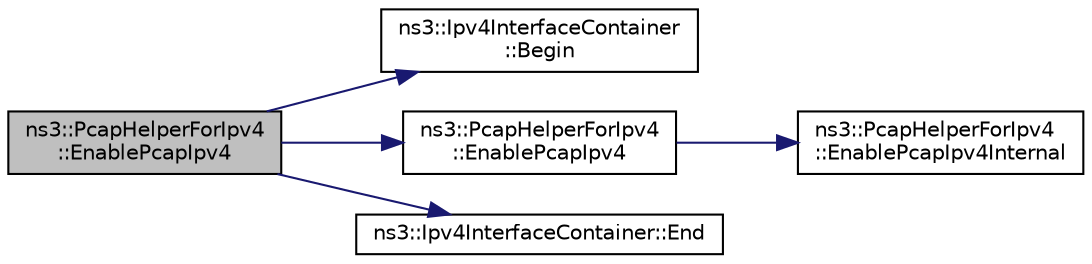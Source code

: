 digraph "ns3::PcapHelperForIpv4::EnablePcapIpv4"
{
 // LATEX_PDF_SIZE
  edge [fontname="Helvetica",fontsize="10",labelfontname="Helvetica",labelfontsize="10"];
  node [fontname="Helvetica",fontsize="10",shape=record];
  rankdir="LR";
  Node1 [label="ns3::PcapHelperForIpv4\l::EnablePcapIpv4",height=0.2,width=0.4,color="black", fillcolor="grey75", style="filled", fontcolor="black",tooltip="Enable pcap output on each Ipv4 and interface pair in the container."];
  Node1 -> Node2 [color="midnightblue",fontsize="10",style="solid",fontname="Helvetica"];
  Node2 [label="ns3::Ipv4InterfaceContainer\l::Begin",height=0.2,width=0.4,color="black", fillcolor="white", style="filled",URL="$classns3_1_1_ipv4_interface_container.html#a9ecffb4d897fb5f1afc70e0a6df24470",tooltip="Get an iterator which refers to the first pair in the container."];
  Node1 -> Node3 [color="midnightblue",fontsize="10",style="solid",fontname="Helvetica"];
  Node3 [label="ns3::PcapHelperForIpv4\l::EnablePcapIpv4",height=0.2,width=0.4,color="black", fillcolor="white", style="filled",URL="$classns3_1_1_pcap_helper_for_ipv4.html#a90f0bbea2e43dd6b3106232809c6de41",tooltip="Enable pcap output the indicated Ipv4 and interface pair."];
  Node3 -> Node4 [color="midnightblue",fontsize="10",style="solid",fontname="Helvetica"];
  Node4 [label="ns3::PcapHelperForIpv4\l::EnablePcapIpv4Internal",height=0.2,width=0.4,color="black", fillcolor="white", style="filled",URL="$classns3_1_1_pcap_helper_for_ipv4.html#a53c5d7ab4e9cd1f079d1ea3be49787ea",tooltip="Enable pcap output the indicated Ipv4 and interface pair."];
  Node1 -> Node5 [color="midnightblue",fontsize="10",style="solid",fontname="Helvetica"];
  Node5 [label="ns3::Ipv4InterfaceContainer::End",height=0.2,width=0.4,color="black", fillcolor="white", style="filled",URL="$classns3_1_1_ipv4_interface_container.html#aa6c67d65e9c0217260f46feb6930d722",tooltip="Get an iterator which indicates past-the-last Node in the container."];
}
